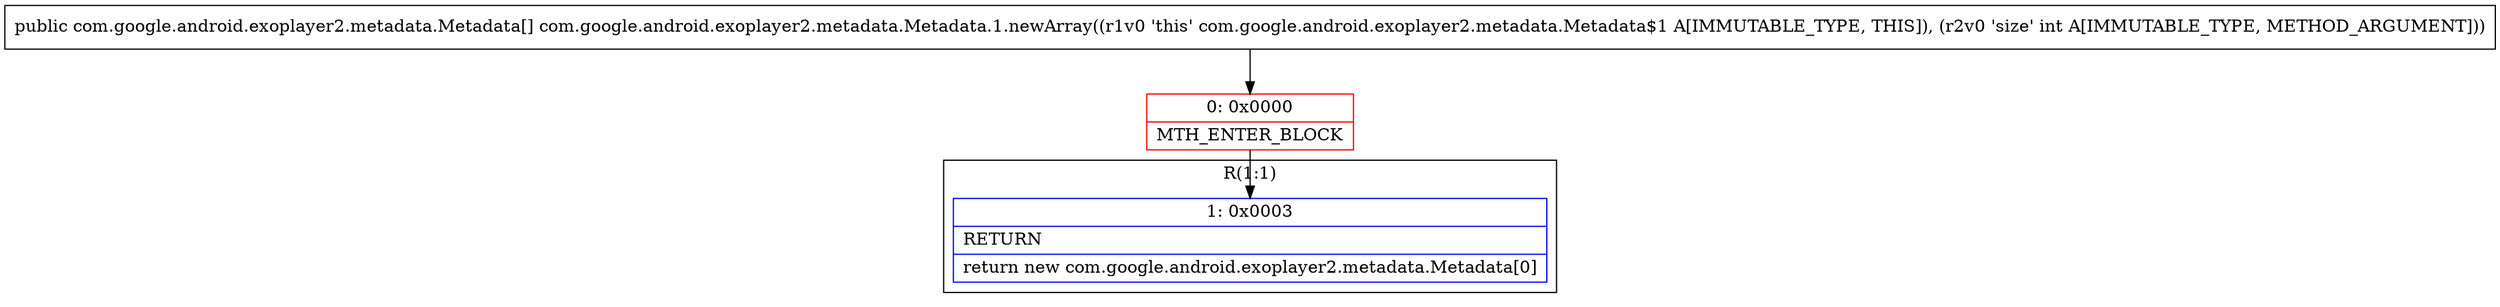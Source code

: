 digraph "CFG forcom.google.android.exoplayer2.metadata.Metadata.1.newArray(I)[Lcom\/google\/android\/exoplayer2\/metadata\/Metadata;" {
subgraph cluster_Region_1218378582 {
label = "R(1:1)";
node [shape=record,color=blue];
Node_1 [shape=record,label="{1\:\ 0x0003|RETURN\l|return new com.google.android.exoplayer2.metadata.Metadata[0]\l}"];
}
Node_0 [shape=record,color=red,label="{0\:\ 0x0000|MTH_ENTER_BLOCK\l}"];
MethodNode[shape=record,label="{public com.google.android.exoplayer2.metadata.Metadata[] com.google.android.exoplayer2.metadata.Metadata.1.newArray((r1v0 'this' com.google.android.exoplayer2.metadata.Metadata$1 A[IMMUTABLE_TYPE, THIS]), (r2v0 'size' int A[IMMUTABLE_TYPE, METHOD_ARGUMENT])) }"];
MethodNode -> Node_0;
Node_0 -> Node_1;
}

